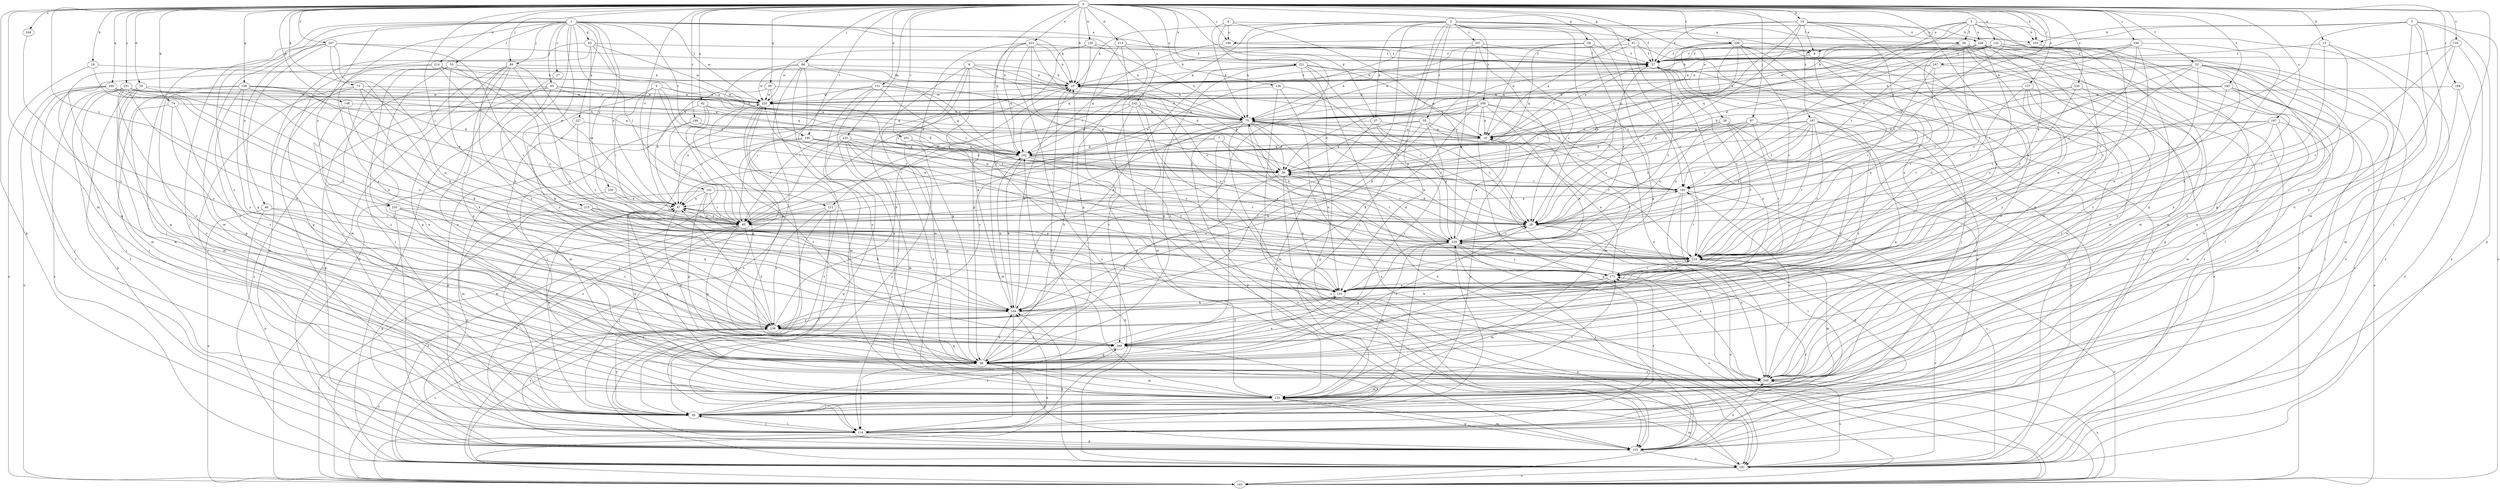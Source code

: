 strict digraph  {
0;
1;
2;
3;
4;
5;
6;
7;
8;
9;
10;
13;
14;
18;
19;
27;
28;
35;
37;
38;
39;
42;
46;
47;
52;
53;
55;
56;
57;
58;
59;
61;
63;
66;
73;
74;
75;
85;
86;
87;
89;
93;
95;
103;
104;
113;
114;
123;
128;
131;
132;
133;
135;
136;
137;
141;
143;
148;
153;
158;
160;
162;
166;
167;
169;
171;
180;
181;
187;
190;
191;
197;
200;
201;
206;
207;
208;
210;
213;
214;
215;
220;
221;
223;
227;
228;
229;
230;
231;
233;
235;
236;
239;
240;
242;
244;
246;
247;
249;
0 -> 13  [label=b];
0 -> 14  [label=b];
0 -> 18  [label=b];
0 -> 19  [label=b];
0 -> 35  [label=d];
0 -> 37  [label=d];
0 -> 39  [label=e];
0 -> 42  [label=e];
0 -> 52  [label=f];
0 -> 58  [label=g];
0 -> 59  [label=g];
0 -> 61  [label=g];
0 -> 73  [label=h];
0 -> 74  [label=h];
0 -> 85  [label=i];
0 -> 86  [label=j];
0 -> 87  [label=j];
0 -> 89  [label=j];
0 -> 103  [label=k];
0 -> 123  [label=m];
0 -> 128  [label=n];
0 -> 131  [label=n];
0 -> 132  [label=n];
0 -> 133  [label=n];
0 -> 135  [label=o];
0 -> 136  [label=o];
0 -> 137  [label=o];
0 -> 141  [label=o];
0 -> 148  [label=p];
0 -> 153  [label=p];
0 -> 158  [label=q];
0 -> 160  [label=q];
0 -> 162  [label=q];
0 -> 166  [label=r];
0 -> 167  [label=r];
0 -> 169  [label=r];
0 -> 180  [label=s];
0 -> 187  [label=t];
0 -> 190  [label=t];
0 -> 197  [label=u];
0 -> 200  [label=u];
0 -> 201  [label=v];
0 -> 206  [label=v];
0 -> 213  [label=w];
0 -> 214  [label=w];
0 -> 221  [label=x];
0 -> 223  [label=x];
0 -> 230  [label=y];
0 -> 231  [label=y];
0 -> 233  [label=y];
0 -> 235  [label=y];
0 -> 240  [label=z];
0 -> 242  [label=z];
0 -> 244  [label=z];
0 -> 246  [label=z];
0 -> 247  [label=z];
1 -> 9  [label=a];
1 -> 19  [label=b];
1 -> 27  [label=c];
1 -> 46  [label=e];
1 -> 47  [label=e];
1 -> 53  [label=f];
1 -> 63  [label=g];
1 -> 75  [label=h];
1 -> 89  [label=j];
1 -> 93  [label=j];
1 -> 95  [label=j];
1 -> 113  [label=l];
1 -> 143  [label=o];
1 -> 190  [label=t];
1 -> 215  [label=w];
1 -> 220  [label=w];
1 -> 227  [label=x];
1 -> 235  [label=y];
1 -> 236  [label=y];
1 -> 239  [label=y];
1 -> 249  [label=z];
2 -> 9  [label=a];
2 -> 19  [label=b];
2 -> 28  [label=c];
2 -> 37  [label=d];
2 -> 55  [label=f];
2 -> 56  [label=f];
2 -> 66  [label=g];
2 -> 75  [label=h];
2 -> 95  [label=j];
2 -> 103  [label=k];
2 -> 113  [label=l];
2 -> 133  [label=n];
2 -> 207  [label=v];
2 -> 208  [label=v];
2 -> 210  [label=v];
2 -> 239  [label=y];
3 -> 9  [label=a];
3 -> 28  [label=c];
3 -> 56  [label=f];
3 -> 75  [label=h];
3 -> 103  [label=k];
3 -> 114  [label=l];
3 -> 180  [label=s];
3 -> 191  [label=t];
3 -> 228  [label=x];
3 -> 249  [label=z];
4 -> 28  [label=c];
4 -> 57  [label=f];
4 -> 75  [label=h];
4 -> 180  [label=s];
4 -> 239  [label=y];
5 -> 38  [label=d];
5 -> 95  [label=j];
5 -> 103  [label=k];
5 -> 123  [label=m];
5 -> 143  [label=o];
5 -> 153  [label=p];
5 -> 200  [label=u];
5 -> 210  [label=v];
6 -> 38  [label=d];
6 -> 47  [label=e];
6 -> 85  [label=i];
6 -> 191  [label=t];
6 -> 220  [label=w];
6 -> 239  [label=y];
7 -> 47  [label=e];
7 -> 66  [label=g];
7 -> 162  [label=q];
7 -> 171  [label=r];
7 -> 210  [label=v];
8 -> 19  [label=b];
8 -> 38  [label=d];
8 -> 66  [label=g];
8 -> 75  [label=h];
8 -> 104  [label=k];
8 -> 114  [label=l];
8 -> 123  [label=m];
9 -> 75  [label=h];
9 -> 123  [label=m];
9 -> 133  [label=n];
9 -> 210  [label=v];
10 -> 57  [label=f];
10 -> 162  [label=q];
13 -> 57  [label=f];
13 -> 171  [label=r];
13 -> 181  [label=s];
13 -> 210  [label=v];
14 -> 9  [label=a];
14 -> 10  [label=a];
14 -> 38  [label=d];
14 -> 57  [label=f];
14 -> 85  [label=i];
14 -> 133  [label=n];
14 -> 153  [label=p];
14 -> 210  [label=v];
14 -> 228  [label=x];
18 -> 19  [label=b];
18 -> 133  [label=n];
18 -> 143  [label=o];
19 -> 57  [label=f];
19 -> 85  [label=i];
19 -> 191  [label=t];
19 -> 220  [label=w];
27 -> 181  [label=s];
28 -> 38  [label=d];
28 -> 143  [label=o];
28 -> 191  [label=t];
28 -> 200  [label=u];
28 -> 220  [label=w];
28 -> 229  [label=x];
35 -> 66  [label=g];
35 -> 123  [label=m];
35 -> 133  [label=n];
35 -> 153  [label=p];
35 -> 220  [label=w];
37 -> 10  [label=a];
37 -> 28  [label=c];
37 -> 85  [label=i];
37 -> 123  [label=m];
37 -> 229  [label=x];
38 -> 19  [label=b];
38 -> 66  [label=g];
38 -> 133  [label=n];
38 -> 181  [label=s];
38 -> 191  [label=t];
39 -> 10  [label=a];
39 -> 28  [label=c];
39 -> 153  [label=p];
39 -> 210  [label=v];
39 -> 229  [label=x];
39 -> 249  [label=z];
42 -> 38  [label=d];
42 -> 66  [label=g];
42 -> 75  [label=h];
42 -> 85  [label=i];
42 -> 95  [label=j];
46 -> 85  [label=i];
46 -> 143  [label=o];
46 -> 153  [label=p];
46 -> 249  [label=z];
47 -> 28  [label=c];
47 -> 66  [label=g];
47 -> 85  [label=i];
47 -> 200  [label=u];
52 -> 19  [label=b];
52 -> 28  [label=c];
52 -> 38  [label=d];
52 -> 95  [label=j];
52 -> 114  [label=l];
52 -> 133  [label=n];
52 -> 181  [label=s];
52 -> 200  [label=u];
52 -> 210  [label=v];
52 -> 239  [label=y];
53 -> 19  [label=b];
53 -> 66  [label=g];
53 -> 114  [label=l];
53 -> 123  [label=m];
53 -> 133  [label=n];
53 -> 200  [label=u];
53 -> 210  [label=v];
55 -> 10  [label=a];
55 -> 38  [label=d];
55 -> 85  [label=i];
55 -> 104  [label=k];
55 -> 210  [label=v];
55 -> 249  [label=z];
56 -> 57  [label=f];
56 -> 66  [label=g];
56 -> 123  [label=m];
56 -> 133  [label=n];
56 -> 153  [label=p];
56 -> 162  [label=q];
56 -> 171  [label=r];
56 -> 200  [label=u];
57 -> 19  [label=b];
57 -> 28  [label=c];
57 -> 95  [label=j];
57 -> 153  [label=p];
57 -> 210  [label=v];
58 -> 10  [label=a];
58 -> 57  [label=f];
58 -> 75  [label=h];
58 -> 162  [label=q];
58 -> 191  [label=t];
58 -> 229  [label=x];
59 -> 47  [label=e];
59 -> 75  [label=h];
59 -> 181  [label=s];
59 -> 220  [label=w];
61 -> 19  [label=b];
61 -> 57  [label=f];
61 -> 75  [label=h];
61 -> 181  [label=s];
61 -> 249  [label=z];
63 -> 10  [label=a];
63 -> 57  [label=f];
63 -> 85  [label=i];
63 -> 95  [label=j];
63 -> 153  [label=p];
63 -> 220  [label=w];
66 -> 19  [label=b];
66 -> 28  [label=c];
66 -> 104  [label=k];
66 -> 114  [label=l];
66 -> 123  [label=m];
66 -> 133  [label=n];
66 -> 153  [label=p];
66 -> 200  [label=u];
73 -> 38  [label=d];
73 -> 66  [label=g];
73 -> 95  [label=j];
73 -> 104  [label=k];
73 -> 220  [label=w];
74 -> 66  [label=g];
74 -> 75  [label=h];
74 -> 123  [label=m];
74 -> 249  [label=z];
75 -> 10  [label=a];
75 -> 28  [label=c];
75 -> 38  [label=d];
75 -> 133  [label=n];
75 -> 143  [label=o];
75 -> 153  [label=p];
75 -> 171  [label=r];
75 -> 181  [label=s];
75 -> 191  [label=t];
75 -> 239  [label=y];
85 -> 47  [label=e];
85 -> 66  [label=g];
85 -> 95  [label=j];
85 -> 114  [label=l];
85 -> 181  [label=s];
85 -> 229  [label=x];
85 -> 239  [label=y];
86 -> 19  [label=b];
86 -> 66  [label=g];
86 -> 162  [label=q];
86 -> 181  [label=s];
86 -> 200  [label=u];
86 -> 210  [label=v];
86 -> 220  [label=w];
87 -> 10  [label=a];
87 -> 28  [label=c];
87 -> 38  [label=d];
87 -> 95  [label=j];
87 -> 171  [label=r];
87 -> 229  [label=x];
89 -> 19  [label=b];
89 -> 47  [label=e];
89 -> 66  [label=g];
89 -> 95  [label=j];
89 -> 133  [label=n];
89 -> 181  [label=s];
89 -> 200  [label=u];
89 -> 239  [label=y];
93 -> 10  [label=a];
93 -> 66  [label=g];
93 -> 104  [label=k];
93 -> 153  [label=p];
93 -> 162  [label=q];
93 -> 181  [label=s];
93 -> 220  [label=w];
95 -> 10  [label=a];
95 -> 19  [label=b];
95 -> 114  [label=l];
95 -> 171  [label=r];
95 -> 239  [label=y];
95 -> 249  [label=z];
103 -> 57  [label=f];
103 -> 66  [label=g];
104 -> 19  [label=b];
104 -> 114  [label=l];
104 -> 162  [label=q];
104 -> 239  [label=y];
113 -> 85  [label=i];
113 -> 114  [label=l];
113 -> 181  [label=s];
113 -> 239  [label=y];
114 -> 95  [label=j];
114 -> 153  [label=p];
114 -> 171  [label=r];
114 -> 229  [label=x];
114 -> 239  [label=y];
123 -> 47  [label=e];
123 -> 95  [label=j];
123 -> 153  [label=p];
123 -> 171  [label=r];
128 -> 57  [label=f];
128 -> 75  [label=h];
128 -> 85  [label=i];
128 -> 162  [label=q];
128 -> 220  [label=w];
131 -> 38  [label=d];
131 -> 85  [label=i];
131 -> 114  [label=l];
131 -> 162  [label=q];
131 -> 191  [label=t];
131 -> 200  [label=u];
131 -> 220  [label=w];
132 -> 10  [label=a];
132 -> 19  [label=b];
132 -> 57  [label=f];
132 -> 66  [label=g];
132 -> 133  [label=n];
132 -> 181  [label=s];
132 -> 191  [label=t];
132 -> 200  [label=u];
132 -> 220  [label=w];
133 -> 104  [label=k];
133 -> 153  [label=p];
133 -> 249  [label=z];
135 -> 57  [label=f];
135 -> 181  [label=s];
135 -> 210  [label=v];
135 -> 239  [label=y];
136 -> 28  [label=c];
136 -> 153  [label=p];
136 -> 181  [label=s];
136 -> 220  [label=w];
137 -> 104  [label=k];
137 -> 181  [label=s];
137 -> 200  [label=u];
137 -> 210  [label=v];
137 -> 220  [label=w];
137 -> 239  [label=y];
141 -> 28  [label=c];
141 -> 47  [label=e];
141 -> 66  [label=g];
141 -> 85  [label=i];
141 -> 153  [label=p];
141 -> 229  [label=x];
143 -> 104  [label=k];
143 -> 162  [label=q];
143 -> 200  [label=u];
143 -> 220  [label=w];
143 -> 239  [label=y];
148 -> 75  [label=h];
148 -> 104  [label=k];
148 -> 249  [label=z];
153 -> 123  [label=m];
153 -> 181  [label=s];
153 -> 200  [label=u];
158 -> 47  [label=e];
158 -> 95  [label=j];
158 -> 162  [label=q];
158 -> 200  [label=u];
158 -> 210  [label=v];
158 -> 220  [label=w];
158 -> 239  [label=y];
158 -> 249  [label=z];
160 -> 10  [label=a];
160 -> 75  [label=h];
160 -> 95  [label=j];
160 -> 114  [label=l];
160 -> 133  [label=n];
160 -> 143  [label=o];
160 -> 220  [label=w];
162 -> 38  [label=d];
162 -> 104  [label=k];
162 -> 123  [label=m];
162 -> 171  [label=r];
162 -> 229  [label=x];
166 -> 10  [label=a];
166 -> 38  [label=d];
166 -> 85  [label=i];
166 -> 153  [label=p];
167 -> 19  [label=b];
167 -> 28  [label=c];
167 -> 75  [label=h];
167 -> 191  [label=t];
167 -> 249  [label=z];
169 -> 123  [label=m];
169 -> 181  [label=s];
169 -> 220  [label=w];
171 -> 10  [label=a];
171 -> 104  [label=k];
171 -> 123  [label=m];
171 -> 133  [label=n];
171 -> 210  [label=v];
180 -> 57  [label=f];
180 -> 162  [label=q];
181 -> 57  [label=f];
181 -> 104  [label=k];
181 -> 123  [label=m];
181 -> 143  [label=o];
181 -> 200  [label=u];
181 -> 210  [label=v];
187 -> 10  [label=a];
187 -> 28  [label=c];
187 -> 66  [label=g];
187 -> 162  [label=q];
187 -> 171  [label=r];
187 -> 191  [label=t];
187 -> 200  [label=u];
187 -> 210  [label=v];
187 -> 229  [label=x];
187 -> 249  [label=z];
190 -> 38  [label=d];
190 -> 95  [label=j];
190 -> 162  [label=q];
190 -> 191  [label=t];
190 -> 249  [label=z];
191 -> 47  [label=e];
191 -> 114  [label=l];
191 -> 153  [label=p];
191 -> 181  [label=s];
191 -> 200  [label=u];
197 -> 10  [label=a];
197 -> 28  [label=c];
197 -> 123  [label=m];
197 -> 133  [label=n];
197 -> 191  [label=t];
197 -> 200  [label=u];
200 -> 47  [label=e];
200 -> 123  [label=m];
200 -> 229  [label=x];
201 -> 95  [label=j];
201 -> 162  [label=q];
201 -> 210  [label=v];
206 -> 10  [label=a];
206 -> 28  [label=c];
206 -> 57  [label=f];
206 -> 85  [label=i];
206 -> 95  [label=j];
206 -> 133  [label=n];
206 -> 162  [label=q];
206 -> 181  [label=s];
206 -> 200  [label=u];
206 -> 210  [label=v];
207 -> 28  [label=c];
207 -> 47  [label=e];
207 -> 57  [label=f];
207 -> 104  [label=k];
207 -> 143  [label=o];
207 -> 229  [label=x];
208 -> 10  [label=a];
208 -> 38  [label=d];
208 -> 75  [label=h];
208 -> 85  [label=i];
208 -> 104  [label=k];
208 -> 123  [label=m];
208 -> 133  [label=n];
208 -> 153  [label=p];
208 -> 200  [label=u];
210 -> 47  [label=e];
210 -> 75  [label=h];
210 -> 123  [label=m];
210 -> 143  [label=o];
210 -> 171  [label=r];
210 -> 191  [label=t];
213 -> 57  [label=f];
213 -> 66  [label=g];
213 -> 153  [label=p];
213 -> 181  [label=s];
214 -> 19  [label=b];
214 -> 47  [label=e];
214 -> 66  [label=g];
214 -> 75  [label=h];
214 -> 85  [label=i];
214 -> 239  [label=y];
215 -> 28  [label=c];
215 -> 85  [label=i];
215 -> 104  [label=k];
215 -> 133  [label=n];
215 -> 153  [label=p];
220 -> 75  [label=h];
220 -> 95  [label=j];
220 -> 123  [label=m];
220 -> 143  [label=o];
221 -> 10  [label=a];
221 -> 19  [label=b];
221 -> 66  [label=g];
221 -> 104  [label=k];
221 -> 143  [label=o];
221 -> 153  [label=p];
221 -> 191  [label=t];
221 -> 229  [label=x];
223 -> 19  [label=b];
223 -> 57  [label=f];
223 -> 66  [label=g];
223 -> 162  [label=q];
223 -> 171  [label=r];
223 -> 181  [label=s];
223 -> 200  [label=u];
223 -> 210  [label=v];
227 -> 10  [label=a];
227 -> 123  [label=m];
227 -> 210  [label=v];
228 -> 19  [label=b];
228 -> 38  [label=d];
228 -> 57  [label=f];
228 -> 75  [label=h];
228 -> 114  [label=l];
228 -> 123  [label=m];
228 -> 143  [label=o];
228 -> 171  [label=r];
228 -> 200  [label=u];
228 -> 210  [label=v];
229 -> 10  [label=a];
229 -> 28  [label=c];
229 -> 38  [label=d];
229 -> 57  [label=f];
229 -> 66  [label=g];
229 -> 75  [label=h];
229 -> 95  [label=j];
229 -> 114  [label=l];
229 -> 123  [label=m];
229 -> 143  [label=o];
229 -> 171  [label=r];
229 -> 210  [label=v];
229 -> 220  [label=w];
230 -> 191  [label=t];
230 -> 210  [label=v];
230 -> 220  [label=w];
230 -> 249  [label=z];
231 -> 95  [label=j];
231 -> 104  [label=k];
231 -> 114  [label=l];
231 -> 123  [label=m];
231 -> 162  [label=q];
231 -> 171  [label=r];
231 -> 181  [label=s];
231 -> 220  [label=w];
231 -> 249  [label=z];
233 -> 66  [label=g];
233 -> 85  [label=i];
233 -> 123  [label=m];
233 -> 153  [label=p];
233 -> 162  [label=q];
233 -> 200  [label=u];
233 -> 210  [label=v];
235 -> 28  [label=c];
235 -> 104  [label=k];
235 -> 114  [label=l];
235 -> 239  [label=y];
236 -> 28  [label=c];
236 -> 47  [label=e];
236 -> 123  [label=m];
239 -> 19  [label=b];
239 -> 47  [label=e];
239 -> 66  [label=g];
239 -> 181  [label=s];
239 -> 249  [label=z];
240 -> 38  [label=d];
240 -> 114  [label=l];
240 -> 143  [label=o];
240 -> 191  [label=t];
240 -> 200  [label=u];
240 -> 210  [label=v];
240 -> 220  [label=w];
242 -> 47  [label=e];
242 -> 75  [label=h];
242 -> 123  [label=m];
242 -> 133  [label=n];
242 -> 162  [label=q];
242 -> 210  [label=v];
242 -> 249  [label=z];
244 -> 239  [label=y];
246 -> 28  [label=c];
246 -> 38  [label=d];
246 -> 57  [label=f];
246 -> 75  [label=h];
246 -> 104  [label=k];
246 -> 210  [label=v];
247 -> 57  [label=f];
247 -> 66  [label=g];
247 -> 95  [label=j];
247 -> 104  [label=k];
247 -> 123  [label=m];
247 -> 133  [label=n];
247 -> 210  [label=v];
249 -> 66  [label=g];
249 -> 114  [label=l];
}
